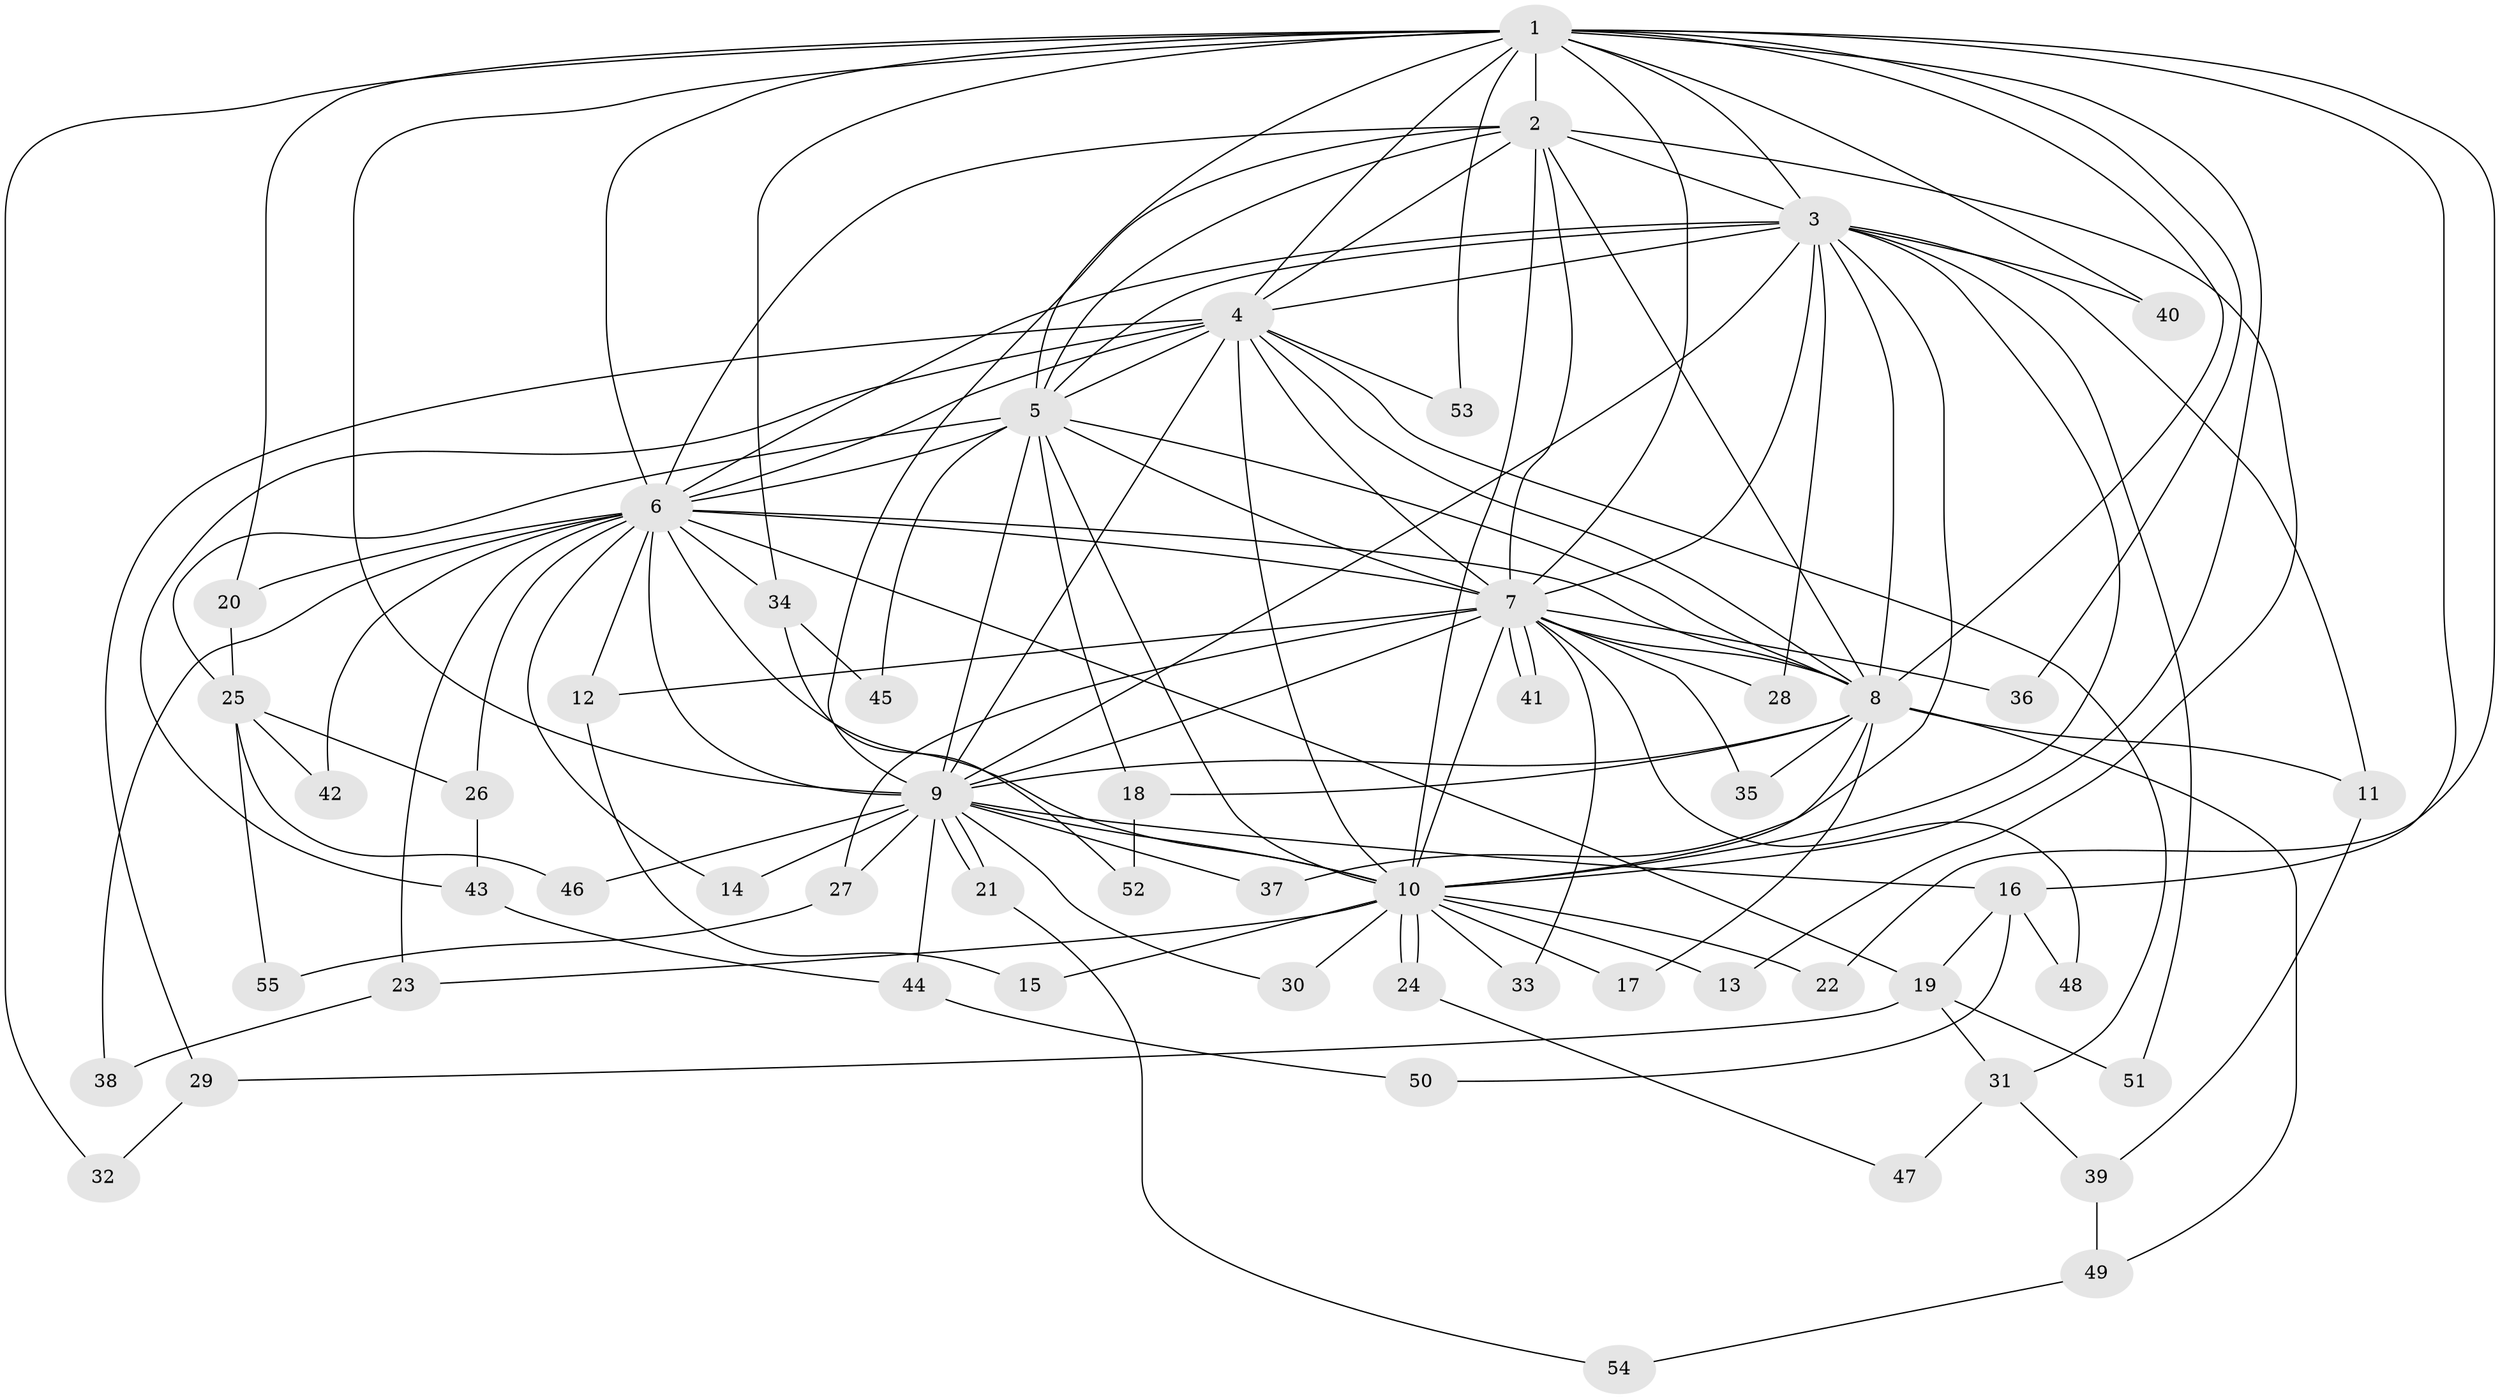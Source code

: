// Generated by graph-tools (version 1.1) at 2025/10/02/27/25 16:10:56]
// undirected, 55 vertices, 135 edges
graph export_dot {
graph [start="1"]
  node [color=gray90,style=filled];
  1;
  2;
  3;
  4;
  5;
  6;
  7;
  8;
  9;
  10;
  11;
  12;
  13;
  14;
  15;
  16;
  17;
  18;
  19;
  20;
  21;
  22;
  23;
  24;
  25;
  26;
  27;
  28;
  29;
  30;
  31;
  32;
  33;
  34;
  35;
  36;
  37;
  38;
  39;
  40;
  41;
  42;
  43;
  44;
  45;
  46;
  47;
  48;
  49;
  50;
  51;
  52;
  53;
  54;
  55;
  1 -- 2;
  1 -- 3;
  1 -- 4;
  1 -- 5;
  1 -- 6;
  1 -- 7;
  1 -- 8;
  1 -- 9;
  1 -- 10;
  1 -- 16;
  1 -- 20;
  1 -- 22;
  1 -- 32;
  1 -- 34;
  1 -- 36;
  1 -- 40;
  1 -- 53;
  2 -- 3;
  2 -- 4;
  2 -- 5;
  2 -- 6;
  2 -- 7;
  2 -- 8;
  2 -- 9;
  2 -- 10;
  2 -- 13;
  3 -- 4;
  3 -- 5;
  3 -- 6;
  3 -- 7;
  3 -- 8;
  3 -- 9;
  3 -- 10;
  3 -- 11;
  3 -- 28;
  3 -- 37;
  3 -- 40;
  3 -- 51;
  4 -- 5;
  4 -- 6;
  4 -- 7;
  4 -- 8;
  4 -- 9;
  4 -- 10;
  4 -- 29;
  4 -- 31;
  4 -- 43;
  4 -- 53;
  5 -- 6;
  5 -- 7;
  5 -- 8;
  5 -- 9;
  5 -- 10;
  5 -- 18;
  5 -- 25;
  5 -- 45;
  6 -- 7;
  6 -- 8;
  6 -- 9;
  6 -- 10;
  6 -- 12;
  6 -- 14;
  6 -- 19;
  6 -- 20;
  6 -- 23;
  6 -- 26;
  6 -- 34;
  6 -- 38;
  6 -- 42;
  7 -- 8;
  7 -- 9;
  7 -- 10;
  7 -- 12;
  7 -- 27;
  7 -- 28;
  7 -- 33;
  7 -- 35;
  7 -- 36;
  7 -- 41;
  7 -- 41;
  7 -- 48;
  8 -- 9;
  8 -- 10;
  8 -- 11;
  8 -- 17;
  8 -- 18;
  8 -- 35;
  8 -- 49;
  9 -- 10;
  9 -- 14;
  9 -- 16;
  9 -- 21;
  9 -- 21;
  9 -- 27;
  9 -- 30;
  9 -- 37;
  9 -- 44;
  9 -- 46;
  10 -- 13;
  10 -- 15;
  10 -- 17;
  10 -- 22;
  10 -- 23;
  10 -- 24;
  10 -- 24;
  10 -- 30;
  10 -- 33;
  11 -- 39;
  12 -- 15;
  16 -- 19;
  16 -- 48;
  16 -- 50;
  18 -- 52;
  19 -- 29;
  19 -- 31;
  19 -- 51;
  20 -- 25;
  21 -- 54;
  23 -- 38;
  24 -- 47;
  25 -- 26;
  25 -- 42;
  25 -- 46;
  25 -- 55;
  26 -- 43;
  27 -- 55;
  29 -- 32;
  31 -- 39;
  31 -- 47;
  34 -- 45;
  34 -- 52;
  39 -- 49;
  43 -- 44;
  44 -- 50;
  49 -- 54;
}

